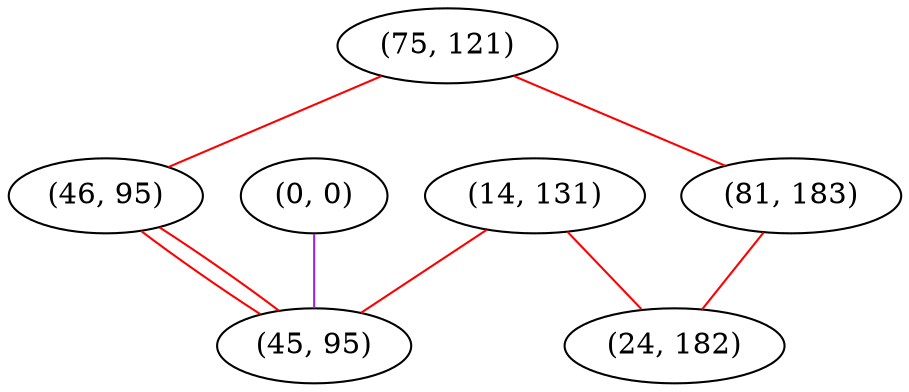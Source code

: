 graph "" {
"(75, 121)";
"(46, 95)";
"(0, 0)";
"(81, 183)";
"(14, 131)";
"(24, 182)";
"(45, 95)";
"(75, 121)" -- "(46, 95)"  [color=red, key=0, weight=1];
"(75, 121)" -- "(81, 183)"  [color=red, key=0, weight=1];
"(46, 95)" -- "(45, 95)"  [color=red, key=0, weight=1];
"(46, 95)" -- "(45, 95)"  [color=red, key=1, weight=1];
"(0, 0)" -- "(45, 95)"  [color=purple, key=0, weight=4];
"(81, 183)" -- "(24, 182)"  [color=red, key=0, weight=1];
"(14, 131)" -- "(24, 182)"  [color=red, key=0, weight=1];
"(14, 131)" -- "(45, 95)"  [color=red, key=0, weight=1];
}
